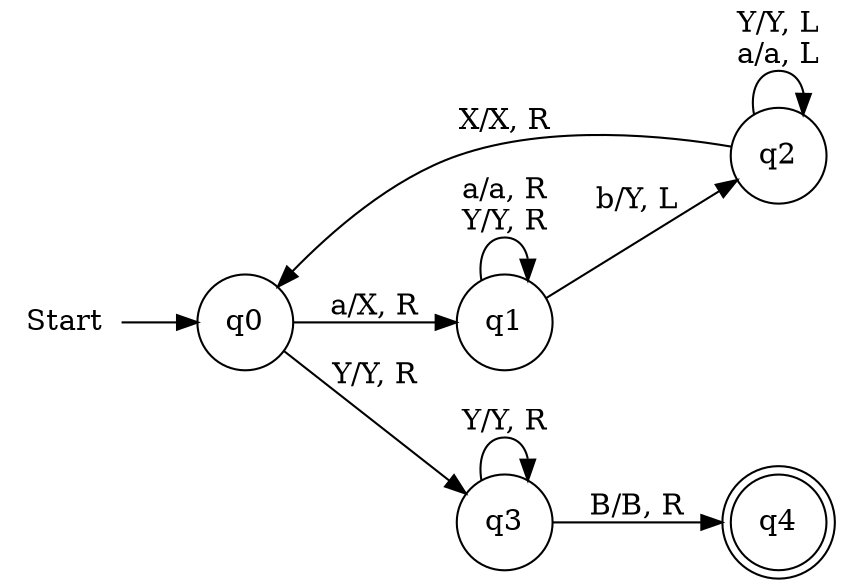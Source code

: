 digraph anbn_turing_machine {  
  rankdir = "LR";
  //Legend [shape=none, margin=0, label="q0/q1/q2/q3/q4: state\la/b:input\lX/Y/B:override chars"];
  Start [shape=none, margin=0];
  q0 [shape=circle];
  q1 [shape=circle];
  q2 [shape=circle];
  q3 [shape=circle];
  q4 [shape=doublecircle]; 

  Start->q0;  
  q0->q1[label="a/X, R"];
  q1->q1[label="a/a, R\nY/Y, R"];
  q1->q2[label="b/Y, L"];
  q2->q2[label="Y/Y, L\na/a, L"];
  q2->q0[label="X/X, R"];

  q0->q3[label="Y/Y, R"];
  q3->q3[label="Y/Y, R"];
  q3->q4[label="B/B, R"];  
}
